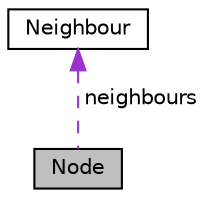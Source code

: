 digraph "Node"
{
 // LATEX_PDF_SIZE
  edge [fontname="Helvetica",fontsize="10",labelfontname="Helvetica",labelfontsize="10"];
  node [fontname="Helvetica",fontsize="10",shape=record];
  Node1 [label="Node",height=0.2,width=0.4,color="black", fillcolor="grey75", style="filled", fontcolor="black",tooltip=" "];
  Node2 -> Node1 [dir="back",color="darkorchid3",fontsize="10",style="dashed",label=" neighbours" ,fontname="Helvetica"];
  Node2 [label="Neighbour",height=0.2,width=0.4,color="black", fillcolor="white", style="filled",URL="$struct_neighbour.html",tooltip=" "];
}

